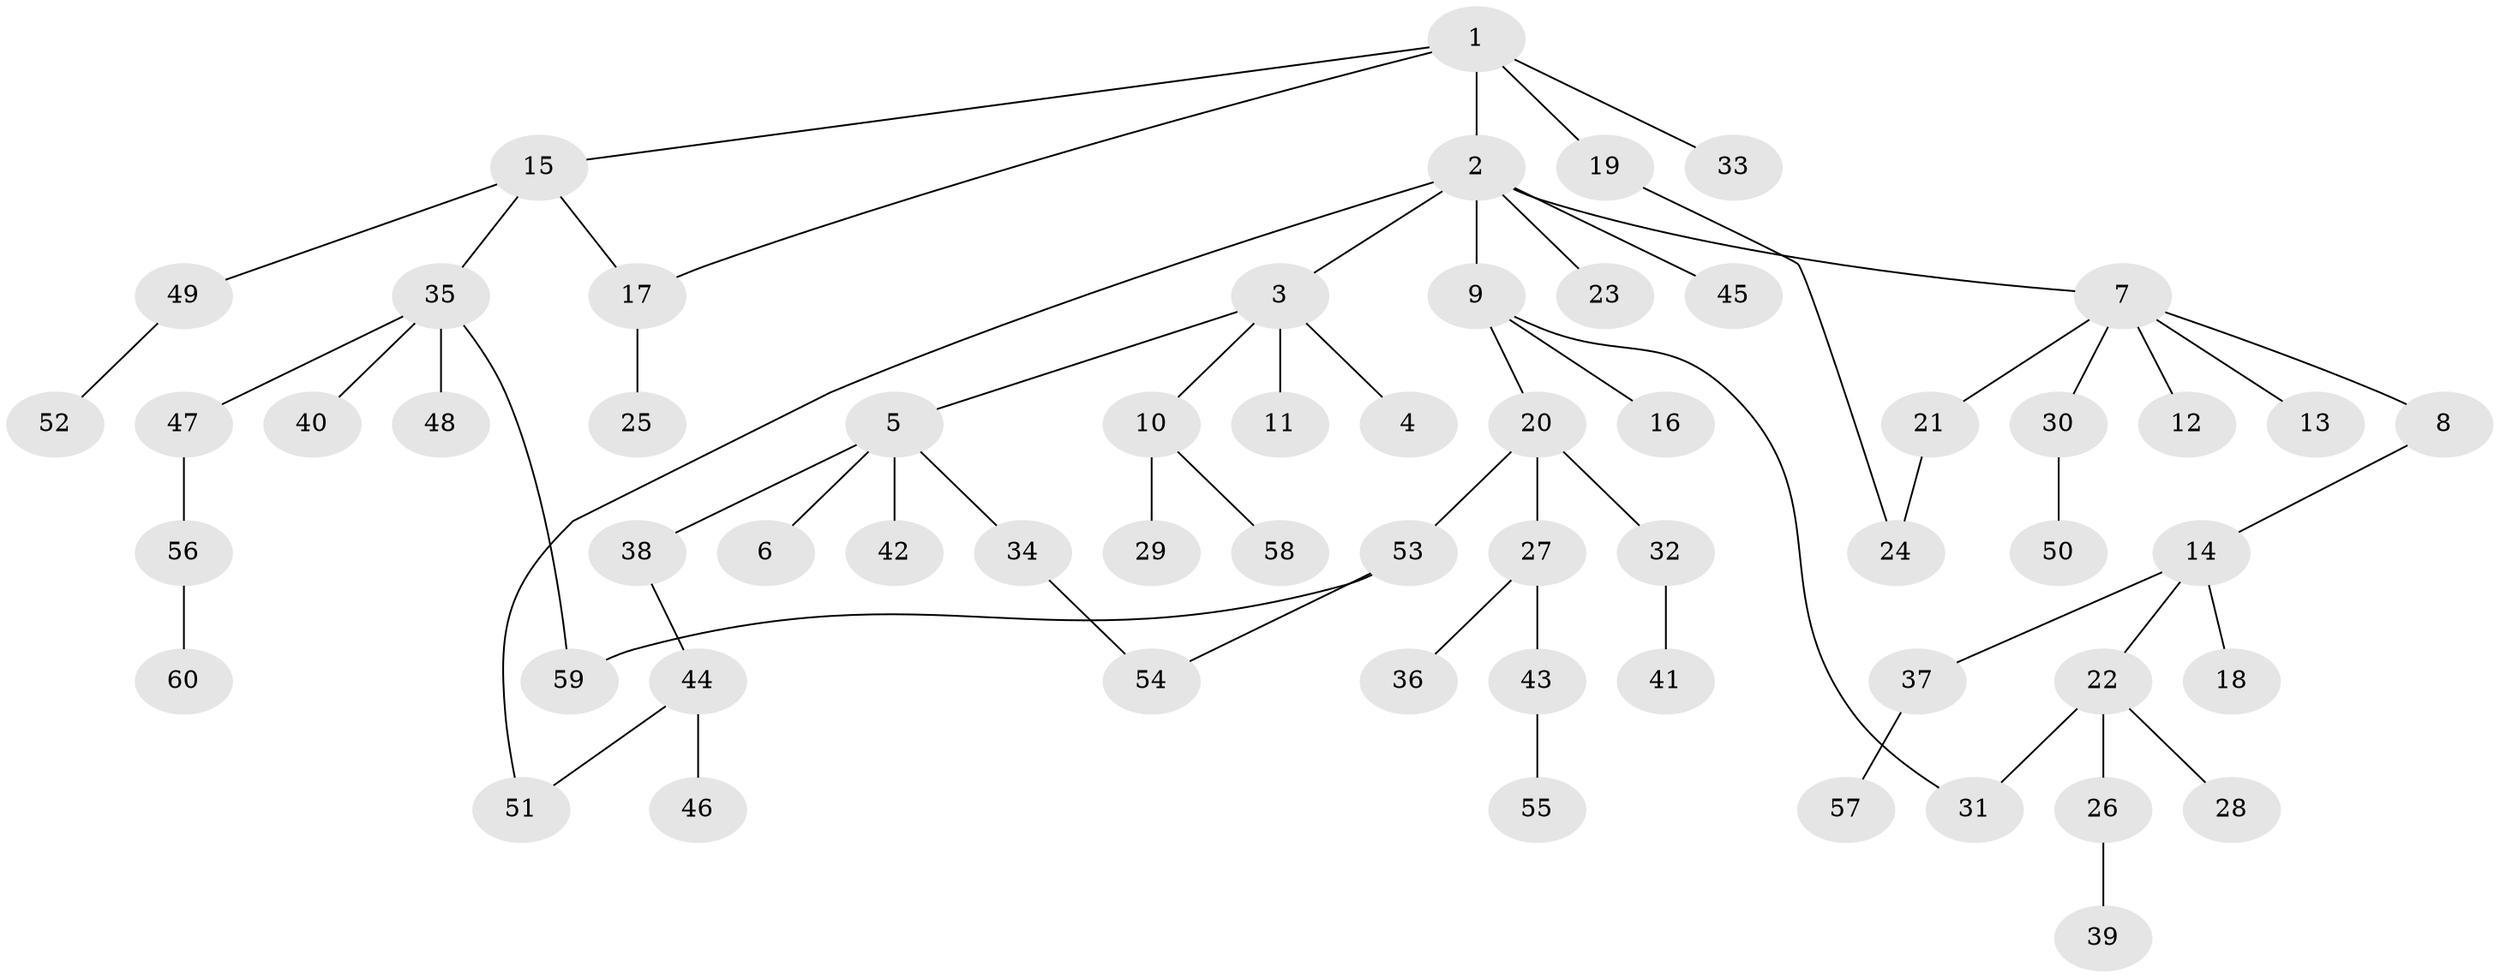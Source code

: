// coarse degree distribution, {10: 0.024390243902439025, 6: 0.04878048780487805, 1: 0.5365853658536586, 5: 0.04878048780487805, 2: 0.17073170731707318, 3: 0.0975609756097561, 4: 0.07317073170731707}
// Generated by graph-tools (version 1.1) at 2025/41/03/06/25 10:41:25]
// undirected, 60 vertices, 65 edges
graph export_dot {
graph [start="1"]
  node [color=gray90,style=filled];
  1;
  2;
  3;
  4;
  5;
  6;
  7;
  8;
  9;
  10;
  11;
  12;
  13;
  14;
  15;
  16;
  17;
  18;
  19;
  20;
  21;
  22;
  23;
  24;
  25;
  26;
  27;
  28;
  29;
  30;
  31;
  32;
  33;
  34;
  35;
  36;
  37;
  38;
  39;
  40;
  41;
  42;
  43;
  44;
  45;
  46;
  47;
  48;
  49;
  50;
  51;
  52;
  53;
  54;
  55;
  56;
  57;
  58;
  59;
  60;
  1 -- 2;
  1 -- 15;
  1 -- 17;
  1 -- 19;
  1 -- 33;
  2 -- 3;
  2 -- 7;
  2 -- 9;
  2 -- 23;
  2 -- 45;
  2 -- 51;
  3 -- 4;
  3 -- 5;
  3 -- 10;
  3 -- 11;
  5 -- 6;
  5 -- 34;
  5 -- 38;
  5 -- 42;
  7 -- 8;
  7 -- 12;
  7 -- 13;
  7 -- 21;
  7 -- 30;
  8 -- 14;
  9 -- 16;
  9 -- 20;
  9 -- 31;
  10 -- 29;
  10 -- 58;
  14 -- 18;
  14 -- 22;
  14 -- 37;
  15 -- 35;
  15 -- 49;
  15 -- 17;
  17 -- 25;
  19 -- 24;
  20 -- 27;
  20 -- 32;
  20 -- 53;
  21 -- 24;
  22 -- 26;
  22 -- 28;
  22 -- 31;
  26 -- 39;
  27 -- 36;
  27 -- 43;
  30 -- 50;
  32 -- 41;
  34 -- 54;
  35 -- 40;
  35 -- 47;
  35 -- 48;
  35 -- 59;
  37 -- 57;
  38 -- 44;
  43 -- 55;
  44 -- 46;
  44 -- 51;
  47 -- 56;
  49 -- 52;
  53 -- 54;
  53 -- 59;
  56 -- 60;
}
